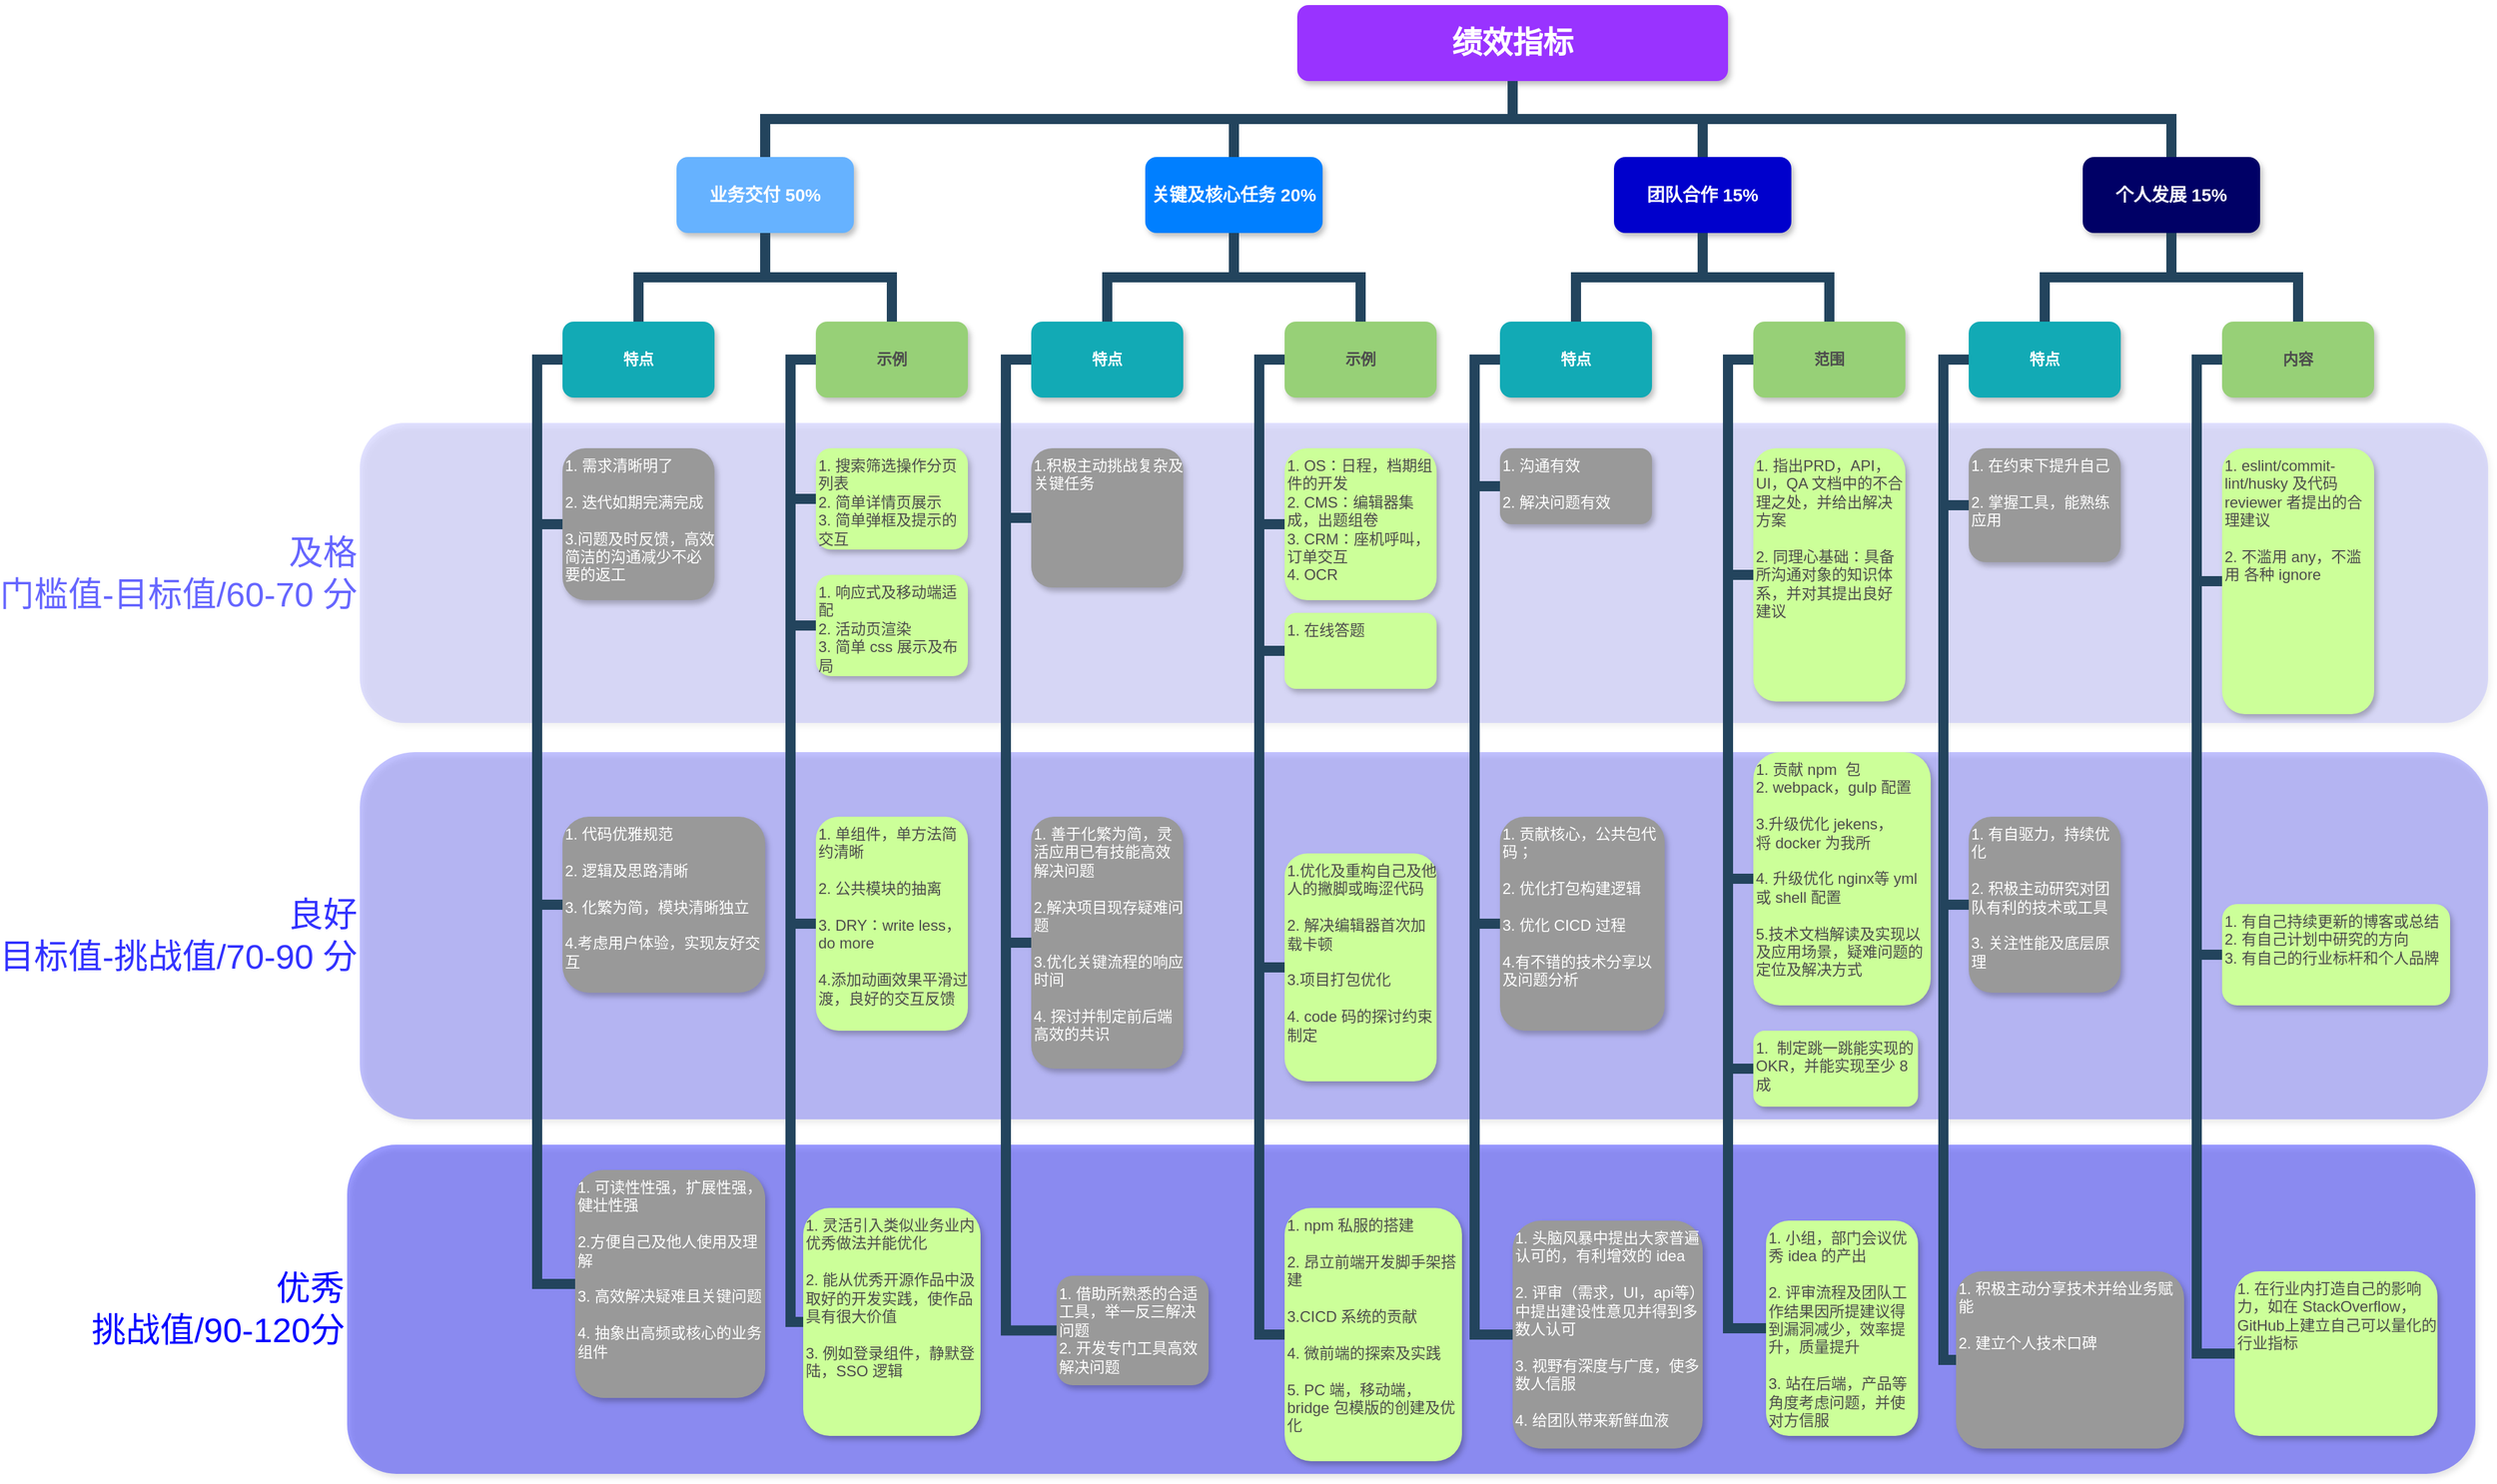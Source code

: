 <mxfile version="14.5.1" type="github">
  <diagram name="Page-1" id="64c3da0e-402f-94eb-ee01-a36477274f13">
    <mxGraphModel dx="2115" dy="613" grid="1" gridSize="10" guides="1" tooltips="1" connect="1" arrows="1" fold="1" page="1" pageScale="1" pageWidth="1169" pageHeight="826" background="#ffffff" math="0" shadow="0">
      <root>
        <mxCell id="0" />
        <mxCell id="1" parent="0" />
        <mxCell id="pLz6rOt4dXthbTl6BxcP-236" value="优秀&#xa;挑战值/90-120分" style="rounded=1;strokeColor=none;shadow=1;fontStyle=0;opacity=40;labelPosition=left;verticalLabelPosition=middle;align=right;verticalAlign=middle;fontSize=27;fillColor=#0000FF;fontColor=#0000FF;whiteSpace=wrap;spacingTop=0;" parent="1" vertex="1">
          <mxGeometry x="-100" y="950" width="1680" height="260" as="geometry" />
        </mxCell>
        <mxCell id="pLz6rOt4dXthbTl6BxcP-235" value="良好&#xa;目标值-挑战值/70-90 分" style="whiteSpace=wrap;rounded=1;strokeColor=none;shadow=1;fontStyle=0;opacity=30;labelPosition=left;verticalLabelPosition=middle;align=right;verticalAlign=middle;fontSize=27;fillColor=#3333FF;fontColor=#3333FF;" parent="1" vertex="1">
          <mxGeometry x="-90" y="640" width="1680" height="290" as="geometry" />
        </mxCell>
        <mxCell id="pLz6rOt4dXthbTl6BxcP-234" value="及格&#xa;门槛值-目标值/60-70 分" style="whiteSpace=wrap;rounded=1;strokeColor=none;shadow=1;fontStyle=0;opacity=20;labelPosition=left;verticalLabelPosition=middle;align=right;verticalAlign=middle;fontSize=27;fillColor=#6666FF;fontColor=#6666FF;" parent="1" vertex="1">
          <mxGeometry x="-90" y="380" width="1680" height="237" as="geometry" />
        </mxCell>
        <mxCell id="2" value="绩效指标" style="whiteSpace=wrap;rounded=1;shadow=1;strokeColor=none;fontColor=#FFFFFF;fontStyle=1;fontSize=24;fillColor=#9933FF;" parent="1" vertex="1">
          <mxGeometry x="650" y="50" width="340" height="60" as="geometry" />
        </mxCell>
        <mxCell id="3" value="业务交付 50%" style="whiteSpace=wrap;rounded=1;strokeColor=none;shadow=1;fontColor=#FFFFFF;fontStyle=1;fontSize=14;fillColor=#66B2FF;" parent="1" vertex="1">
          <mxGeometry x="160" y="170.0" width="140" height="60" as="geometry" />
        </mxCell>
        <mxCell id="4" value="关键及核心任务 20%" style="whiteSpace=wrap;rounded=1;strokeColor=none;shadow=1;fontColor=#FFFFFF;fontStyle=1;fontSize=14;fillColor=#007FFF;" parent="1" vertex="1">
          <mxGeometry x="530" y="170.0" width="140" height="60" as="geometry" />
        </mxCell>
        <mxCell id="6" value="团队合作 15%" style="whiteSpace=wrap;rounded=1;strokeColor=none;shadow=1;fontColor=#FFFFFF;fontStyle=1;fontSize=14;fillColor=#0000CC;" parent="1" vertex="1">
          <mxGeometry x="900" y="170.0" width="140" height="60" as="geometry" />
        </mxCell>
        <mxCell id="7" value="个人发展 15%" style="whiteSpace=wrap;rounded=1;strokeColor=none;shadow=1;fontColor=#FFFFFF;fontStyle=1;fontSize=14;fillColor=#000066;" parent="1" vertex="1">
          <mxGeometry x="1270" y="170.0" width="140" height="60" as="geometry" />
        </mxCell>
        <mxCell id="10" value="特点" style="whiteSpace=wrap;rounded=1;fillColor=#12AAB5;strokeColor=none;shadow=1;fontColor=#FFFFFF;fontStyle=1" parent="1" vertex="1">
          <mxGeometry x="70" y="300.0" width="120" height="60" as="geometry" />
        </mxCell>
        <mxCell id="12" value="示例" style="whiteSpace=wrap;rounded=1;strokeColor=none;shadow=1;fontColor=#4D4D4D;fontStyle=1;fillColor=#97D077;" parent="1" vertex="1">
          <mxGeometry x="270" y="300.0" width="120" height="60" as="geometry" />
        </mxCell>
        <mxCell id="23" value="1. 需求清晰明了&#xa;&#xa;2. 迭代如期完满完成&#xa;&#xa;3.问题及时反馈，高效简洁的沟通减少不必要的返工" style="whiteSpace=wrap;rounded=1;fillColor=#999999;strokeColor=none;shadow=1;fontColor=#FFFFFF;fontStyle=0;verticalAlign=top;align=left;" parent="1" vertex="1">
          <mxGeometry x="70" y="400" width="120" height="120" as="geometry" />
        </mxCell>
        <mxCell id="25" value="1. 代码优雅规范&#xa;&#xa;2. 逻辑及思路清晰&#xa;&#xa;3. 化繁为简，模块清晰独立&#xa;&#xa;4.考虑用户体验，实现友好交互" style="whiteSpace=wrap;rounded=1;fillColor=#999999;strokeColor=none;shadow=1;fontColor=#FFFFFF;fontStyle=0;verticalAlign=top;align=left;" parent="1" vertex="1">
          <mxGeometry x="70" y="691" width="160" height="139" as="geometry" />
        </mxCell>
        <mxCell id="27" value="1. 可读性性强，扩展性强，健壮性强&#xa;&#xa;2.方便自己及他人使用及理解&#xa;&#xa;3. 高效解决疑难且关键问题&#xa;&#xa;4. 抽象出高频或核心的业务组件&#xa;&#xa;" style="whiteSpace=wrap;rounded=1;fillColor=#999999;strokeColor=none;shadow=1;fontColor=#FFFFFF;fontStyle=0;verticalAlign=top;align=left;" parent="1" vertex="1">
          <mxGeometry x="80" y="970" width="150" height="180" as="geometry" />
        </mxCell>
        <mxCell id="38" value="1. 搜索筛选操作分页列表&#xa;2. 简单详情页展示&#xa;3. 简单弹框及提示的交互&#xa;&#xa;" style="whiteSpace=wrap;rounded=1;strokeColor=none;shadow=1;fontStyle=0;fillColor=#CCFF99;fontColor=#4D4D4D;verticalAlign=top;align=left;" parent="1" vertex="1">
          <mxGeometry x="270" y="400" width="120" height="80" as="geometry" />
        </mxCell>
        <mxCell id="40" value="1. 单组件，单方法简约清晰&#xa;&#xa;2. 公共模块的抽离&#xa;&#xa;3. DRY：write less，do more&#xa;&#xa;4.添加动画效果平滑过渡，良好的交互反馈" style="whiteSpace=wrap;rounded=1;strokeColor=none;shadow=1;fontStyle=0;fillColor=#CCFF99;fontColor=#4D4D4D;verticalAlign=top;align=left;" parent="1" vertex="1">
          <mxGeometry x="270" y="691" width="120" height="169" as="geometry" />
        </mxCell>
        <mxCell id="42" value="1. 灵活引入类似业务业内优秀做法并能优化&#xa;&#xa;2. 能从优秀开源作品中汲取好的开发实践，使作品具有很大价值&#xa;&#xa;3. 例如登录组件，静默登陆，SSO 逻辑" style="whiteSpace=wrap;rounded=1;strokeColor=none;shadow=1;fontStyle=0;fillColor=#CCFF99;fontColor=#4D4D4D;verticalAlign=top;align=left;" parent="1" vertex="1">
          <mxGeometry x="260" y="1000" width="140" height="180" as="geometry" />
        </mxCell>
        <mxCell id="43" value="特点" style="whiteSpace=wrap;rounded=1;fillColor=#12AAB5;strokeColor=none;shadow=1;fontColor=#FFFFFF;fontStyle=1" parent="1" vertex="1">
          <mxGeometry x="440.0" y="300.0" width="120" height="60" as="geometry" />
        </mxCell>
        <mxCell id="44" value="示例" style="whiteSpace=wrap;rounded=1;strokeColor=none;shadow=1;fontColor=#4D4D4D;fontStyle=1;fillColor=#97D077;" parent="1" vertex="1">
          <mxGeometry x="640.0" y="300.0" width="120" height="60" as="geometry" />
        </mxCell>
        <mxCell id="45" value="1.积极主动挑战复杂及关键任务&#xa;" style="whiteSpace=wrap;rounded=1;fillColor=#999999;strokeColor=none;shadow=1;fontColor=#FFFFFF;fontStyle=0;verticalAlign=top;align=left;" parent="1" vertex="1">
          <mxGeometry x="440" y="400" width="120" height="110" as="geometry" />
        </mxCell>
        <mxCell id="47" value="1. 善于化繁为简，灵活应用已有技能高效解决问题&#xa;&#xa;2.解决项目现存疑难问题&#xa;&#xa;3.优化关键流程的响应时间&#xa;&#xa;4. 探讨并制定前后端高效的共识" style="whiteSpace=wrap;rounded=1;fillColor=#999999;strokeColor=none;shadow=1;fontColor=#FFFFFF;fontStyle=0;verticalAlign=top;align=left;" parent="1" vertex="1">
          <mxGeometry x="440" y="691" width="120" height="199" as="geometry" />
        </mxCell>
        <mxCell id="49" value="1. 借助所熟悉的合适工具，举一反三解决问题&#xa;2. 开发专门工具高效解决问题" style="whiteSpace=wrap;rounded=1;fillColor=#999999;strokeColor=none;shadow=1;fontColor=#FFFFFF;fontStyle=0;verticalAlign=top;align=left;" parent="1" vertex="1">
          <mxGeometry x="460" y="1053.5" width="120" height="86.5" as="geometry" />
        </mxCell>
        <mxCell id="50" value="1. OS：日程，档期组件的开发&#xa;2. CMS：编辑器集成，出题组卷&#xa;3. CRM：座机呼叫，订单交互&#xa;4. OCR" style="whiteSpace=wrap;rounded=1;strokeColor=none;shadow=1;fontStyle=0;fillColor=#CCFF99;fontColor=#4D4D4D;verticalAlign=top;align=left;" parent="1" vertex="1">
          <mxGeometry x="640" y="400" width="120" height="120" as="geometry" />
        </mxCell>
        <mxCell id="52" value="1.优化及重构自己及他人的撇脚或晦涩代码&#xa;&#xa;2. 解决编辑器首次加载卡顿&#xa;&#xa;3.项目打包优化&#xa;&#xa;4. code 码的探讨约束制定&#xa;" style="whiteSpace=wrap;rounded=1;strokeColor=none;shadow=1;fontStyle=0;fillColor=#CCFF99;fontColor=#4D4D4D;verticalAlign=top;align=left;" parent="1" vertex="1">
          <mxGeometry x="640" y="720" width="120" height="180" as="geometry" />
        </mxCell>
        <mxCell id="54" value="1. npm 私服的搭建&#xa;&#xa;2. 昂立前端开发脚手架搭建&#xa;&#xa;3.CICD 系统的贡献&#xa;&#xa;4. 微前端的探索及实践&#xa;&#xa;5. PC 端，移动端，bridge 包模版的创建及优化" style="whiteSpace=wrap;rounded=1;strokeColor=none;shadow=1;fontStyle=0;fillColor=#CCFF99;fontColor=#4D4D4D;verticalAlign=top;align=left;" parent="1" vertex="1">
          <mxGeometry x="640" y="1000" width="140" height="200" as="geometry" />
        </mxCell>
        <mxCell id="103" value="" style="edgeStyle=elbowEdgeStyle;elbow=vertical;rounded=0;fontColor=#000000;endArrow=none;endFill=0;strokeWidth=8;strokeColor=#23445D;" parent="1" source="3" target="10" edge="1">
          <mxGeometry width="100" height="100" relative="1" as="geometry">
            <mxPoint x="20" y="290" as="sourcePoint" />
            <mxPoint x="120" y="190" as="targetPoint" />
          </mxGeometry>
        </mxCell>
        <mxCell id="104" value="" style="edgeStyle=elbowEdgeStyle;elbow=vertical;rounded=0;fontColor=#000000;endArrow=none;endFill=0;strokeWidth=8;strokeColor=#23445D;" parent="1" source="3" target="12" edge="1">
          <mxGeometry width="100" height="100" relative="1" as="geometry">
            <mxPoint x="360" y="290" as="sourcePoint" />
            <mxPoint x="460" y="190" as="targetPoint" />
          </mxGeometry>
        </mxCell>
        <mxCell id="105" value="" style="edgeStyle=elbowEdgeStyle;elbow=horizontal;rounded=0;fontColor=#000000;endArrow=none;endFill=0;strokeWidth=8;strokeColor=#23445D;" parent="1" source="10" target="23" edge="1">
          <mxGeometry width="100" height="100" relative="1" as="geometry">
            <mxPoint x="10" y="480" as="sourcePoint" />
            <mxPoint x="110" y="380" as="targetPoint" />
            <Array as="points">
              <mxPoint x="50" y="380" />
            </Array>
          </mxGeometry>
        </mxCell>
        <mxCell id="107" value="" style="edgeStyle=elbowEdgeStyle;elbow=horizontal;rounded=0;fontColor=#000000;endArrow=none;endFill=0;strokeWidth=8;strokeColor=#23445D;" parent="1" source="10" target="27" edge="1">
          <mxGeometry width="100" height="100" relative="1" as="geometry">
            <mxPoint x="80" y="340" as="sourcePoint" />
            <mxPoint x="80" y="440" as="targetPoint" />
            <Array as="points">
              <mxPoint x="50" y="540" />
            </Array>
          </mxGeometry>
        </mxCell>
        <mxCell id="110" value="" style="edgeStyle=elbowEdgeStyle;elbow=horizontal;rounded=0;fontColor=#000000;endArrow=none;endFill=0;strokeWidth=8;strokeColor=#23445D;" parent="1" source="10" target="25" edge="1">
          <mxGeometry width="100" height="100" relative="1" as="geometry">
            <mxPoint x="110" y="370" as="sourcePoint" />
            <mxPoint x="110" y="470" as="targetPoint" />
            <Array as="points">
              <mxPoint x="50" y="430" />
            </Array>
          </mxGeometry>
        </mxCell>
        <mxCell id="111" value="" style="edgeStyle=elbowEdgeStyle;elbow=horizontal;rounded=0;fontColor=#000000;endArrow=none;endFill=0;strokeWidth=8;strokeColor=#23445D;" parent="1" target="38" edge="1">
          <mxGeometry width="100" height="100" relative="1" as="geometry">
            <mxPoint x="260" y="330.0" as="sourcePoint" />
            <mxPoint x="260" y="430.0" as="targetPoint" />
            <Array as="points">
              <mxPoint x="250" y="380" />
            </Array>
          </mxGeometry>
        </mxCell>
        <mxCell id="113" value="" style="edgeStyle=elbowEdgeStyle;elbow=horizontal;rounded=0;fontColor=#000000;endArrow=none;endFill=0;strokeWidth=8;strokeColor=#23445D;" parent="1" source="12" target="42" edge="1">
          <mxGeometry width="100" height="100" relative="1" as="geometry">
            <mxPoint x="260" y="330.0" as="sourcePoint" />
            <mxPoint x="260.0" y="750.0" as="targetPoint" />
            <Array as="points">
              <mxPoint x="250" y="540" />
            </Array>
          </mxGeometry>
        </mxCell>
        <mxCell id="115" value="" style="edgeStyle=elbowEdgeStyle;elbow=horizontal;rounded=0;fontColor=#000000;endArrow=none;endFill=0;strokeWidth=8;strokeColor=#23445D;" parent="1" source="12" target="40" edge="1">
          <mxGeometry width="100" height="100" relative="1" as="geometry">
            <mxPoint x="260" y="330.0" as="sourcePoint" />
            <mxPoint x="260" y="590.0" as="targetPoint" />
            <Array as="points">
              <mxPoint x="250" y="600" />
              <mxPoint x="250" y="460" />
            </Array>
          </mxGeometry>
        </mxCell>
        <mxCell id="116" value="" style="edgeStyle=elbowEdgeStyle;elbow=vertical;rounded=0;fontColor=#000000;endArrow=none;endFill=0;strokeWidth=8;strokeColor=#23445D;" parent="1" source="4" target="43" edge="1">
          <mxGeometry width="100" height="100" relative="1" as="geometry">
            <mxPoint x="240" y="240.0" as="sourcePoint" />
            <mxPoint x="140" y="310" as="targetPoint" />
          </mxGeometry>
        </mxCell>
        <mxCell id="117" value="" style="edgeStyle=elbowEdgeStyle;elbow=vertical;rounded=0;fontColor=#000000;endArrow=none;endFill=0;strokeWidth=8;strokeColor=#23445D;" parent="1" source="4" target="44" edge="1">
          <mxGeometry width="100" height="100" relative="1" as="geometry">
            <mxPoint x="240" y="240.0" as="sourcePoint" />
            <mxPoint x="340" y="310" as="targetPoint" />
          </mxGeometry>
        </mxCell>
        <mxCell id="118" value="" style="edgeStyle=elbowEdgeStyle;elbow=horizontal;rounded=0;fontColor=#000000;endArrow=none;endFill=0;strokeWidth=8;strokeColor=#23445D;" parent="1" source="43" target="45" edge="1">
          <mxGeometry width="100" height="100" relative="1" as="geometry">
            <mxPoint x="420" y="330.0" as="sourcePoint" />
            <mxPoint x="430.0" y="430" as="targetPoint" />
            <Array as="points">
              <mxPoint x="420" y="380" />
            </Array>
          </mxGeometry>
        </mxCell>
        <mxCell id="120" value="" style="edgeStyle=elbowEdgeStyle;elbow=horizontal;rounded=0;fontColor=#000000;endArrow=none;endFill=0;strokeWidth=8;strokeColor=#23445D;" parent="1" source="43" target="49" edge="1">
          <mxGeometry width="100" height="100" relative="1" as="geometry">
            <mxPoint x="430" y="330" as="sourcePoint" />
            <mxPoint x="430" y="750" as="targetPoint" />
            <Array as="points">
              <mxPoint x="420" y="550" />
            </Array>
          </mxGeometry>
        </mxCell>
        <mxCell id="122" value="" style="edgeStyle=elbowEdgeStyle;elbow=horizontal;rounded=0;fontColor=#000000;endArrow=none;endFill=0;strokeWidth=8;strokeColor=#23445D;" parent="1" source="43" target="47" edge="1">
          <mxGeometry width="100" height="100" relative="1" as="geometry">
            <mxPoint x="430" y="330" as="sourcePoint" />
            <mxPoint x="430.0" y="590" as="targetPoint" />
            <Array as="points">
              <mxPoint x="420" y="470" />
            </Array>
          </mxGeometry>
        </mxCell>
        <mxCell id="123" value="" style="edgeStyle=elbowEdgeStyle;elbow=horizontal;rounded=0;fontColor=#000000;endArrow=none;endFill=0;strokeWidth=8;strokeColor=#23445D;" parent="1" source="44" target="50" edge="1">
          <mxGeometry width="100" height="100" relative="1" as="geometry">
            <mxPoint x="610" y="330.0" as="sourcePoint" />
            <mxPoint x="620.0" y="430" as="targetPoint" />
            <Array as="points">
              <mxPoint x="620" y="380" />
            </Array>
          </mxGeometry>
        </mxCell>
        <mxCell id="125" value="" style="edgeStyle=elbowEdgeStyle;elbow=horizontal;rounded=0;fontColor=#000000;endArrow=none;endFill=0;strokeWidth=8;strokeColor=#23445D;" parent="1" source="44" target="54" edge="1">
          <mxGeometry width="100" height="100" relative="1" as="geometry">
            <mxPoint x="620" y="330" as="sourcePoint" />
            <mxPoint x="620" y="750" as="targetPoint" />
            <Array as="points">
              <mxPoint x="620" y="540" />
            </Array>
          </mxGeometry>
        </mxCell>
        <mxCell id="127" value="" style="edgeStyle=elbowEdgeStyle;elbow=horizontal;rounded=0;fontColor=#000000;endArrow=none;endFill=0;strokeWidth=8;strokeColor=#23445D;" parent="1" source="44" target="52" edge="1">
          <mxGeometry width="100" height="100" relative="1" as="geometry">
            <mxPoint x="620" y="330" as="sourcePoint" />
            <mxPoint x="620.0" y="590" as="targetPoint" />
            <Array as="points">
              <mxPoint x="620" y="470" />
            </Array>
          </mxGeometry>
        </mxCell>
        <mxCell id="133" value="特点" style="whiteSpace=wrap;rounded=1;fillColor=#12AAB5;strokeColor=none;shadow=1;fontColor=#FFFFFF;fontStyle=1" parent="1" vertex="1">
          <mxGeometry x="810.0" y="300.0" width="120" height="60" as="geometry" />
        </mxCell>
        <mxCell id="134" value="范围" style="whiteSpace=wrap;rounded=1;strokeColor=none;shadow=1;fontStyle=1;fontColor=#4D4D4D;fillColor=#97D077;" parent="1" vertex="1">
          <mxGeometry x="1010.0" y="300.0" width="120" height="60" as="geometry" />
        </mxCell>
        <mxCell id="135" value="1. 沟通有效&#xa;&#xa;2. 解决问题有效" style="whiteSpace=wrap;rounded=1;fillColor=#999999;strokeColor=none;shadow=1;fontColor=#FFFFFF;fontStyle=0;verticalAlign=top;align=left;" parent="1" vertex="1">
          <mxGeometry x="810.0" y="400.0" width="120" height="60" as="geometry" />
        </mxCell>
        <mxCell id="137" value="1. 贡献核心，公共包代码；&#xa;&#xa;2. 优化打包构建逻辑&#xa;&#xa;3. 优化 CICD 过程&#xa;&#xa;4.有不错的技术分享以及问题分析" style="whiteSpace=wrap;rounded=1;fillColor=#999999;strokeColor=none;shadow=1;fontColor=#FFFFFF;fontStyle=0;verticalAlign=top;align=left;" parent="1" vertex="1">
          <mxGeometry x="810" y="691" width="130" height="169" as="geometry" />
        </mxCell>
        <mxCell id="139" value="1. 头脑风暴中提出大家普遍认可的，有利增效的 idea&#xa;&#xa;2. 评审（需求，UI，api等）中提出建设性意见并得到多数人认可&#xa;&#xa;3. 视野有深度与广度，使多数人信服&#xa;&#xa;4. 给团队带来新鲜血液" style="whiteSpace=wrap;rounded=1;fillColor=#999999;strokeColor=none;shadow=1;fontColor=#FFFFFF;fontStyle=0;verticalAlign=top;align=left;" parent="1" vertex="1">
          <mxGeometry x="820" y="1010" width="150" height="180" as="geometry" />
        </mxCell>
        <mxCell id="140" value="1. 指出PRD，API，UI，QA 文档中的不合理之处，并给出解决方案&#xa;&#xa;2. 同理心基础：具备所沟通对象的知识体系，并对其提出良好建议 " style="whiteSpace=wrap;rounded=1;strokeColor=none;shadow=1;fontStyle=0;fontColor=#4D4D4D;fillColor=#CCFF99;verticalAlign=top;align=left;" parent="1" vertex="1">
          <mxGeometry x="1010" y="400" width="120" height="200" as="geometry" />
        </mxCell>
        <mxCell id="142" value="1. 贡献 npm  包&#xa;2. webpack，gulp 配置&#xa;&#xa;3.升级优化 jekens，&#xa;将 docker 为我所&#xa;&#xa;4. 升级优化 nginx等 yml 或 shell 配置&#xa;&#xa;5.技术文档解读及实现以及应用场景，疑难问题的定位及解决方式" style="whiteSpace=wrap;rounded=1;strokeColor=none;shadow=1;fontStyle=0;fontColor=#4D4D4D;fillColor=#CCFF99;verticalAlign=top;align=left;" parent="1" vertex="1">
          <mxGeometry x="1010" y="640" width="140" height="200" as="geometry" />
        </mxCell>
        <mxCell id="143" value="1.  制定跳一跳能实现的 OKR，并能实现至少 8 成" style="whiteSpace=wrap;rounded=1;strokeColor=none;shadow=1;fontStyle=0;fontColor=#4D4D4D;fillColor=#CCFF99;verticalAlign=top;align=left;" parent="1" vertex="1">
          <mxGeometry x="1010" y="860" width="130" height="60" as="geometry" />
        </mxCell>
        <mxCell id="144" value="1. 小组，部门会议优秀 idea 的产出&#xa;&#xa;2. 评审流程及团队工作结果因所提建议得到漏洞减少，效率提升，质量提升&#xa;&#xa;3. 站在后端，产品等角度考虑问题，并使对方信服" style="whiteSpace=wrap;rounded=1;strokeColor=none;shadow=1;fontStyle=0;fontColor=#4D4D4D;fillColor=#CCFF99;verticalAlign=top;align=left;" parent="1" vertex="1">
          <mxGeometry x="1020" y="1010" width="120" height="170" as="geometry" />
        </mxCell>
        <mxCell id="145" value="" style="edgeStyle=elbowEdgeStyle;elbow=horizontal;rounded=0;fontColor=#000000;endArrow=none;endFill=0;strokeWidth=8;strokeColor=#23445D;" parent="1" source="133" target="135" edge="1">
          <mxGeometry width="100" height="100" relative="1" as="geometry">
            <mxPoint x="790" y="330.0" as="sourcePoint" />
            <mxPoint x="800.0" y="430" as="targetPoint" />
            <Array as="points">
              <mxPoint x="790" y="380" />
            </Array>
          </mxGeometry>
        </mxCell>
        <mxCell id="147" value="" style="edgeStyle=elbowEdgeStyle;elbow=horizontal;rounded=0;fontColor=#000000;endArrow=none;endFill=0;strokeWidth=8;strokeColor=#23445D;" parent="1" source="133" target="139" edge="1">
          <mxGeometry width="100" height="100" relative="1" as="geometry">
            <mxPoint x="800" y="330" as="sourcePoint" />
            <mxPoint x="800" y="750" as="targetPoint" />
            <Array as="points">
              <mxPoint x="790" y="550" />
            </Array>
          </mxGeometry>
        </mxCell>
        <mxCell id="149" value="" style="edgeStyle=elbowEdgeStyle;elbow=horizontal;rounded=0;fontColor=#000000;endArrow=none;endFill=0;strokeWidth=8;strokeColor=#23445D;" parent="1" source="133" target="137" edge="1">
          <mxGeometry width="100" height="100" relative="1" as="geometry">
            <mxPoint x="800" y="330" as="sourcePoint" />
            <mxPoint x="800.0" y="590" as="targetPoint" />
            <Array as="points">
              <mxPoint x="790" y="470" />
            </Array>
          </mxGeometry>
        </mxCell>
        <mxCell id="150" value="" style="edgeStyle=elbowEdgeStyle;elbow=horizontal;rounded=0;fontColor=#000000;endArrow=none;endFill=0;strokeWidth=8;strokeColor=#23445D;" parent="1" source="134" target="140" edge="1">
          <mxGeometry width="100" height="100" relative="1" as="geometry">
            <mxPoint x="980" y="330.0" as="sourcePoint" />
            <mxPoint x="990.0" y="430" as="targetPoint" />
            <Array as="points">
              <mxPoint x="990" y="380" />
            </Array>
          </mxGeometry>
        </mxCell>
        <mxCell id="152" value="" style="edgeStyle=elbowEdgeStyle;elbow=horizontal;rounded=0;fontColor=#000000;endArrow=none;endFill=0;strokeWidth=8;strokeColor=#23445D;" parent="1" source="134" target="144" edge="1">
          <mxGeometry width="100" height="100" relative="1" as="geometry">
            <mxPoint x="990" y="330" as="sourcePoint" />
            <mxPoint x="990" y="750" as="targetPoint" />
            <Array as="points">
              <mxPoint x="990" y="540" />
            </Array>
          </mxGeometry>
        </mxCell>
        <mxCell id="153" value="" style="edgeStyle=elbowEdgeStyle;elbow=horizontal;rounded=0;fontColor=#000000;endArrow=none;endFill=0;strokeWidth=8;strokeColor=#23445D;" parent="1" source="134" target="143" edge="1">
          <mxGeometry width="100" height="100" relative="1" as="geometry">
            <mxPoint x="990" y="330" as="sourcePoint" />
            <mxPoint x="990" y="670" as="targetPoint" />
            <Array as="points">
              <mxPoint x="990" y="500" />
            </Array>
          </mxGeometry>
        </mxCell>
        <mxCell id="154" value="" style="edgeStyle=elbowEdgeStyle;elbow=horizontal;rounded=0;fontColor=#000000;endArrow=none;endFill=0;strokeWidth=8;strokeColor=#23445D;" parent="1" source="134" target="142" edge="1">
          <mxGeometry width="100" height="100" relative="1" as="geometry">
            <mxPoint x="990" y="330" as="sourcePoint" />
            <mxPoint x="990.0" y="590" as="targetPoint" />
            <Array as="points">
              <mxPoint x="990" y="470" />
            </Array>
          </mxGeometry>
        </mxCell>
        <mxCell id="155" value="特点" style="whiteSpace=wrap;rounded=1;fillColor=#12AAB5;strokeColor=none;shadow=1;fontColor=#FFFFFF;fontStyle=1" parent="1" vertex="1">
          <mxGeometry x="1180.0" y="300.0" width="120" height="60" as="geometry" />
        </mxCell>
        <mxCell id="156" value="内容" style="whiteSpace=wrap;rounded=1;strokeColor=none;shadow=1;fontStyle=1;fontColor=#4D4D4D;fillColor=#97D077;" parent="1" vertex="1">
          <mxGeometry x="1380.0" y="300.0" width="120" height="60" as="geometry" />
        </mxCell>
        <mxCell id="157" value="1. 在约束下提升自己&#xa;&#xa;2. 掌握工具，能熟练应用" style="whiteSpace=wrap;rounded=1;fillColor=#999999;strokeColor=none;shadow=1;fontColor=#FFFFFF;fontStyle=0;verticalAlign=top;align=left;" parent="1" vertex="1">
          <mxGeometry x="1180" y="400" width="120" height="90" as="geometry" />
        </mxCell>
        <mxCell id="159" value="1. 有自驱力，持续优化&#xa;&#xa;2. 积极主动研究对团队有利的技术或工具&#xa;&#xa;3. 关注性能及底层原理" style="whiteSpace=wrap;rounded=1;fillColor=#999999;strokeColor=none;shadow=1;fontColor=#FFFFFF;fontStyle=0;verticalAlign=top;align=left;" parent="1" vertex="1">
          <mxGeometry x="1180" y="691" width="120" height="139" as="geometry" />
        </mxCell>
        <mxCell id="161" value="1. 积极主动分享技术并给业务赋能&#xa;&#xa;2. 建立个人技术口碑" style="whiteSpace=wrap;rounded=1;fillColor=#999999;strokeColor=none;shadow=1;fontColor=#FFFFFF;fontStyle=0;align=left;verticalAlign=top;" parent="1" vertex="1">
          <mxGeometry x="1170" y="1050" width="180" height="140" as="geometry" />
        </mxCell>
        <mxCell id="162" value="1. eslint/commit-lint/husky 及代码 reviewer 者提出的合理建议&#xa;&#xa;2. 不滥用 any，不滥用 各种 ignore" style="whiteSpace=wrap;rounded=1;strokeColor=none;shadow=1;fontStyle=0;fontColor=#4D4D4D;fillColor=#CCFF99;verticalAlign=top;align=left;" parent="1" vertex="1">
          <mxGeometry x="1380" y="400" width="120" height="210" as="geometry" />
        </mxCell>
        <mxCell id="164" value="1. 有自己持续更新的博客或总结&#xa;2. 有自己计划中研究的方向&#xa;3. 有自己的行业标杆和个人品牌" style="whiteSpace=wrap;rounded=1;strokeColor=none;shadow=1;fontStyle=0;fontColor=#4D4D4D;fillColor=#CCFF99;verticalAlign=top;align=left;" parent="1" vertex="1">
          <mxGeometry x="1380" y="760" width="180" height="80" as="geometry" />
        </mxCell>
        <mxCell id="166" value="1. 在行业内打造自己的影响力，如在 StackOverflow，GitHub上建立自己可以量化的行业指标" style="whiteSpace=wrap;rounded=1;strokeColor=none;shadow=1;fontStyle=0;fontColor=#4D4D4D;fillColor=#CCFF99;verticalAlign=top;align=left;" parent="1" vertex="1">
          <mxGeometry x="1390" y="1050" width="160" height="130" as="geometry" />
        </mxCell>
        <mxCell id="167" value="" style="edgeStyle=elbowEdgeStyle;elbow=horizontal;rounded=0;fontColor=#000000;endArrow=none;endFill=0;strokeWidth=8;strokeColor=#23445D;" parent="1" source="155" target="157" edge="1">
          <mxGeometry width="100" height="100" relative="1" as="geometry">
            <mxPoint x="1160" y="330.0" as="sourcePoint" />
            <mxPoint x="1170.0" y="430.0" as="targetPoint" />
            <Array as="points">
              <mxPoint x="1160" y="380.0" />
            </Array>
          </mxGeometry>
        </mxCell>
        <mxCell id="169" value="" style="edgeStyle=elbowEdgeStyle;elbow=horizontal;rounded=0;fontColor=#000000;endArrow=none;endFill=0;strokeWidth=8;strokeColor=#23445D;" parent="1" source="155" target="161" edge="1">
          <mxGeometry width="100" height="100" relative="1" as="geometry">
            <mxPoint x="1170" y="330.0" as="sourcePoint" />
            <mxPoint x="1170" y="750.0" as="targetPoint" />
            <Array as="points">
              <mxPoint x="1160" y="550.0" />
            </Array>
          </mxGeometry>
        </mxCell>
        <mxCell id="171" value="" style="edgeStyle=elbowEdgeStyle;elbow=horizontal;rounded=0;fontColor=#000000;endArrow=none;endFill=0;strokeWidth=8;strokeColor=#23445D;" parent="1" source="155" target="159" edge="1">
          <mxGeometry width="100" height="100" relative="1" as="geometry">
            <mxPoint x="1170" y="330.0" as="sourcePoint" />
            <mxPoint x="1170.0" y="590.0" as="targetPoint" />
            <Array as="points">
              <mxPoint x="1160" y="470.0" />
            </Array>
          </mxGeometry>
        </mxCell>
        <mxCell id="172" value="" style="edgeStyle=elbowEdgeStyle;elbow=horizontal;rounded=0;fontColor=#000000;endArrow=none;endFill=0;strokeWidth=8;strokeColor=#23445D;" parent="1" source="156" target="162" edge="1">
          <mxGeometry width="100" height="100" relative="1" as="geometry">
            <mxPoint x="1350" y="330.0" as="sourcePoint" />
            <mxPoint x="1360.0" y="430.0" as="targetPoint" />
            <Array as="points">
              <mxPoint x="1360" y="380.0" />
            </Array>
          </mxGeometry>
        </mxCell>
        <mxCell id="174" value="" style="edgeStyle=elbowEdgeStyle;elbow=horizontal;rounded=0;fontColor=#000000;endArrow=none;endFill=0;strokeWidth=8;strokeColor=#23445D;" parent="1" source="156" target="166" edge="1">
          <mxGeometry width="100" height="100" relative="1" as="geometry">
            <mxPoint x="1360" y="330.0" as="sourcePoint" />
            <mxPoint x="1360" y="750.0" as="targetPoint" />
            <Array as="points">
              <mxPoint x="1360" y="540.0" />
            </Array>
          </mxGeometry>
        </mxCell>
        <mxCell id="176" value="" style="edgeStyle=elbowEdgeStyle;elbow=horizontal;rounded=0;fontColor=#000000;endArrow=none;endFill=0;strokeWidth=8;strokeColor=#23445D;" parent="1" source="156" target="164" edge="1">
          <mxGeometry width="100" height="100" relative="1" as="geometry">
            <mxPoint x="1360" y="330.0" as="sourcePoint" />
            <mxPoint x="1360.0" y="590.0" as="targetPoint" />
            <Array as="points">
              <mxPoint x="1360" y="470.0" />
            </Array>
          </mxGeometry>
        </mxCell>
        <mxCell id="221" value="" style="edgeStyle=elbowEdgeStyle;elbow=vertical;rounded=0;fontColor=#000000;endArrow=none;endFill=0;strokeWidth=8;strokeColor=#23445D;" parent="1" source="6" target="133" edge="1">
          <mxGeometry width="100" height="100" relative="1" as="geometry">
            <mxPoint x="780" y="270" as="sourcePoint" />
            <mxPoint x="880" y="170" as="targetPoint" />
          </mxGeometry>
        </mxCell>
        <mxCell id="222" value="" style="edgeStyle=elbowEdgeStyle;elbow=vertical;rounded=0;fontColor=#000000;endArrow=none;endFill=0;strokeWidth=8;strokeColor=#23445D;" parent="1" source="6" target="134" edge="1">
          <mxGeometry width="100" height="100" relative="1" as="geometry">
            <mxPoint x="1030" y="280" as="sourcePoint" />
            <mxPoint x="1130" y="180" as="targetPoint" />
          </mxGeometry>
        </mxCell>
        <mxCell id="223" value="" style="edgeStyle=elbowEdgeStyle;elbow=vertical;rounded=0;fontColor=#000000;endArrow=none;endFill=0;strokeWidth=8;strokeColor=#23445D;" parent="1" source="7" target="155" edge="1">
          <mxGeometry width="100" height="100" relative="1" as="geometry">
            <mxPoint x="1340" y="300" as="sourcePoint" />
            <mxPoint x="1240" y="190" as="targetPoint" />
          </mxGeometry>
        </mxCell>
        <mxCell id="224" value="" style="edgeStyle=elbowEdgeStyle;elbow=vertical;rounded=0;fontColor=#000000;endArrow=none;endFill=0;strokeWidth=8;strokeColor=#23445D;" parent="1" source="7" target="156" edge="1">
          <mxGeometry width="100" height="100" relative="1" as="geometry">
            <mxPoint x="1430" y="290" as="sourcePoint" />
            <mxPoint x="1530" y="190" as="targetPoint" />
          </mxGeometry>
        </mxCell>
        <mxCell id="229" value="" style="edgeStyle=elbowEdgeStyle;elbow=vertical;rounded=0;fontColor=#000000;endArrow=none;endFill=0;strokeWidth=8;strokeColor=#23445D;" parent="1" source="2" target="3" edge="1">
          <mxGeometry width="100" height="100" relative="1" as="geometry">
            <mxPoint x="540" y="140" as="sourcePoint" />
            <mxPoint x="640" y="40" as="targetPoint" />
          </mxGeometry>
        </mxCell>
        <mxCell id="230" value="" style="edgeStyle=elbowEdgeStyle;elbow=vertical;rounded=0;fontColor=#000000;endArrow=none;endFill=0;strokeWidth=8;strokeColor=#23445D;" parent="1" source="2" target="4" edge="1">
          <mxGeometry width="100" height="100" relative="1" as="geometry">
            <mxPoint x="550" y="150" as="sourcePoint" />
            <mxPoint x="650" y="50" as="targetPoint" />
          </mxGeometry>
        </mxCell>
        <mxCell id="231" value="" style="edgeStyle=elbowEdgeStyle;elbow=vertical;rounded=0;fontColor=#000000;endArrow=none;endFill=0;strokeWidth=8;strokeColor=#23445D;" parent="1" source="2" target="6" edge="1">
          <mxGeometry width="100" height="100" relative="1" as="geometry">
            <mxPoint x="560" y="160" as="sourcePoint" />
            <mxPoint x="660" y="60" as="targetPoint" />
          </mxGeometry>
        </mxCell>
        <mxCell id="232" value="" style="edgeStyle=elbowEdgeStyle;elbow=vertical;rounded=0;fontColor=#000000;endArrow=none;endFill=0;strokeWidth=8;strokeColor=#23445D;" parent="1" source="2" target="7" edge="1">
          <mxGeometry width="100" height="100" relative="1" as="geometry">
            <mxPoint x="570" y="170" as="sourcePoint" />
            <mxPoint x="670" y="70" as="targetPoint" />
          </mxGeometry>
        </mxCell>
        <mxCell id="pLz6rOt4dXthbTl6BxcP-241" value="1. 响应式及移动端适配&#xa;2. 活动页渲染&#xa;3. 简单 css 展示及布局&#xa;" style="whiteSpace=wrap;rounded=1;strokeColor=none;shadow=1;fontStyle=0;fillColor=#CCFF99;fontColor=#4D4D4D;verticalAlign=top;align=left;" parent="1" vertex="1">
          <mxGeometry x="270" y="500" width="120" height="80" as="geometry" />
        </mxCell>
        <mxCell id="pLz6rOt4dXthbTl6BxcP-242" value="" style="edgeStyle=elbowEdgeStyle;elbow=horizontal;rounded=0;fontColor=#000000;endArrow=none;endFill=0;strokeWidth=8;strokeColor=#23445D;entryX=0;entryY=0.5;entryDx=0;entryDy=0;" parent="1" target="pLz6rOt4dXthbTl6BxcP-241" edge="1">
          <mxGeometry width="100" height="100" relative="1" as="geometry">
            <mxPoint x="270" y="330" as="sourcePoint" />
            <mxPoint x="280" y="450" as="targetPoint" />
            <Array as="points">
              <mxPoint x="250" y="440" />
            </Array>
          </mxGeometry>
        </mxCell>
        <mxCell id="pLz6rOt4dXthbTl6BxcP-243" value="1. 在线答题&#xa;" style="whiteSpace=wrap;rounded=1;strokeColor=none;shadow=1;fontStyle=0;fillColor=#CCFF99;fontColor=#4D4D4D;verticalAlign=top;align=left;" parent="1" vertex="1">
          <mxGeometry x="640" y="530" width="120" height="60" as="geometry" />
        </mxCell>
        <mxCell id="pLz6rOt4dXthbTl6BxcP-244" value="" style="edgeStyle=elbowEdgeStyle;elbow=horizontal;rounded=0;fontColor=#000000;endArrow=none;endFill=0;strokeWidth=8;strokeColor=#23445D;entryX=0;entryY=0.5;entryDx=0;entryDy=0;" parent="1" target="pLz6rOt4dXthbTl6BxcP-243" edge="1">
          <mxGeometry width="100" height="100" relative="1" as="geometry">
            <mxPoint x="640" y="330" as="sourcePoint" />
            <mxPoint x="650" y="440" as="targetPoint" />
            <Array as="points">
              <mxPoint x="620" y="420" />
            </Array>
          </mxGeometry>
        </mxCell>
      </root>
    </mxGraphModel>
  </diagram>
</mxfile>
